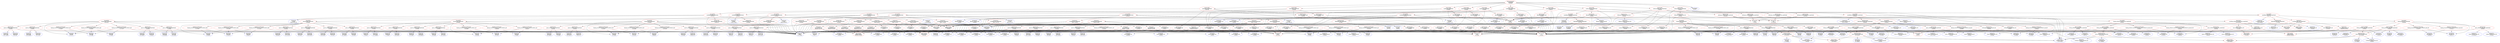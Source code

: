 digraph "combModel"{
"combModel" [ color=red, label="RooSimultaneous
combModel
0.000000"];
"model_bbH_combModel" [ color=red, label="RooProdPdf
model_bbH_combModel
0.000000"];
"modelBare_bbH_combModel" [ color=red, label="RooAddPdf
modelBare_bbH_combModel
0.000000"];
"bkgModel_bbH_combModel" [ color=red, label="RooKeysPdf
bkgModel_bbH_combModel
0.000000"];
"MRec" [ color=blue, label="RooRealVar
MRec
20.700000"];
"finalsig_bbH_combModel" [ color=red, label="RooAddPdf
finalsig_bbH_combModel
0.000000"];
"gauss_240GeV_bbH_combModel" [ color=red, label="RooGaussian
gauss_240GeV_bbH_combModel
0.000000"];
"mean_bbH" [ color=blue, label="RooRealVar
mean_bbH
82.346840"];
"sigma_bbH" [ color=blue, label="RooRealVar
sigma_bbH
1.287660"];
"gauss2_240GeV_bbH_combModel" [ color=red, label="RooGaussian
gauss2_240GeV_bbH_combModel
0.000000"];
"mean2_bbH" [ color=blue, label="RooRealVar
mean2_bbH
110.251026"];
"sigma2_bbH" [ color=blue, label="RooRealVar
sigma2_bbH
9.644435"];
"gauss3_240GeV_bbH_combModel" [ color=red, label="RooGaussian
gauss3_240GeV_bbH_combModel
0.000000"];
"mean3_bbH" [ color=blue, label="RooRealVar
mean3_bbH
130.876519"];
"sigma3_bbH" [ color=blue, label="RooRealVar
sigma3_bbH
6.813097"];
"gauss4_240GeV_bbH_combModel" [ color=red, label="RooGaussian
gauss4_240GeV_bbH_combModel
0.000000"];
"mean4_bbH" [ color=blue, label="RooRealVar
mean4_bbH
143.816367"];
"sigma4_bbH" [ color=blue, label="RooRealVar
sigma4_bbH
2.974233"];
"fsig_bbH" [ color=blue, label="RooRealVar
fsig_bbH
0.030892"];
"finalsig_recursive_fraction_gauss2_240GeV_bbH" [ color=red, label="RooRecursiveFraction
finalsig_recursive_fraction_gauss2_240GeV_bbH
0.179787"];
"fsig2_bbH" [ color=blue, label="RooRealVar
fsig2_bbH
0.185519"];
"finalsig_recursive_fraction_gauss3_240GeV_bbH" [ color=red, label="RooRecursiveFraction
finalsig_recursive_fraction_gauss3_240GeV_bbH
0.676189"];
"fsig3_bbH" [ color=blue, label="RooRealVar
fsig3_bbH
0.856672"];
"finalsig_recursive_fraction_gauss4_240GeV_bbH" [ color=red, label="RooRecursiveFraction
finalsig_recursive_fraction_gauss4_240GeV_bbH
0.113132"];
"1" [ color=red, label="RooConstVar
1
1.000000"];
"muZHsig_bbH_combModel" [ color=red, label="RooProduct
muZHsig_bbH_combModel
32927.212211"];
"varL_240GeV_bbH" [ color=red, label="RooProduct
varL_240GeV_bbH
5000000.000342"];
"Lmess_240GeV_bbH" [ color=blue, label="RooRealVar
Lmess_240GeV_bbH
1.000000"];
"Lideal_240GeV" [ color=red, label="RooConstVar
Lideal_240GeV
5000000.000000"];
"varE_240GeV_bbH" [ color=red, label="RooProduct
varE_240GeV_bbH
0.048268"];
"Emess_240GeV_bbH" [ color=blue, label="RooRealVar
Emess_240GeV_bbH
1.000000"];
"Eideal_240GeV" [ color=red, label="RooConstVar
Eideal_240GeV
0.048268"];
"CSTrue_240GeV" [ color=red, label="RooConstVar
CSTrue_240GeV
0.136350"];
"BRideal_240GeV" [ color=red, label="RooConstVar
BRideal_240GeV
1.000000"];
"muZH_240GeV" [ color=blue, label="RooRealVar
muZH_240GeV
1.000619"];
"N_bbH" [ color=blue, label="RooRealVar
N_bbH
71383.575940"];
"Lsmear_240GeV_bbH" [ color=red, label="RooGaussian
Lsmear_240GeV_bbH
1.000000"];
"0.001" [ color=red, label="RooConstVar
0.001
0.001000"];
"Esmear_240GeV_bbH" [ color=red, label="RooGaussian
Esmear_240GeV_bbH
1.000000"];
"0.01" [ color=red, label="RooConstVar
0.01
0.010000"];
"BRsmear_240GeV_bbH" [ color=red, label="RooGaussian
BRsmear_240GeV_bbH
1.000000"];
"BRmess_240GeV_bbH" [ color=blue, label="RooRealVar
BRmess_240GeV_bbH
1.000000"];
"0.002" [ color=red, label="RooConstVar
0.002
0.002000"];
"model_bcH_combModel" [ color=red, label="RooProdPdf
model_bcH_combModel
0.000000"];
"modelBare_bcH_combModel" [ color=red, label="RooAddPdf
modelBare_bcH_combModel
0.000000"];
"bkgModel_bcH_combModel" [ color=red, label="RooKeysPdf
bkgModel_bcH_combModel
0.000000"];
"finalsig_bcH_combModel" [ color=red, label="RooAddPdf
finalsig_bcH_combModel
0.000000"];
"gauss_240GeV_bcH_combModel" [ color=red, label="RooGaussian
gauss_240GeV_bcH_combModel
0.000000"];
"mean_bcH" [ color=blue, label="RooRealVar
mean_bcH
82.450633"];
"sigma_bcH" [ color=blue, label="RooRealVar
sigma_bcH
1.251808"];
"gauss2_240GeV_bcH_combModel" [ color=red, label="RooGaussian
gauss2_240GeV_bcH_combModel
0.000000"];
"mean2_bcH" [ color=blue, label="RooRealVar
mean2_bcH
102.930141"];
"sigma2_bcH" [ color=blue, label="RooRealVar
sigma2_bcH
8.053714"];
"gauss3_240GeV_bcH_combModel" [ color=red, label="RooGaussian
gauss3_240GeV_bcH_combModel
0.000000"];
"mean3_bcH" [ color=blue, label="RooRealVar
mean3_bcH
128.852707"];
"sigma3_bcH" [ color=blue, label="RooRealVar
sigma3_bcH
9.393696"];
"gauss4_240GeV_bcH_combModel" [ color=red, label="RooGaussian
gauss4_240GeV_bcH_combModel
0.000000"];
"mean4_bcH" [ color=blue, label="RooRealVar
mean4_bcH
145.653325"];
"sigma4_bcH" [ color=blue, label="RooRealVar
sigma4_bcH
2.224811"];
"fsig_bcH" [ color=blue, label="RooRealVar
fsig_bcH
0.079693"];
"finalsig_recursive_fraction_gauss2_240GeV_bcH" [ color=red, label="RooRecursiveFraction
finalsig_recursive_fraction_gauss2_240GeV_bcH
0.222637"];
"fsig2_bcH" [ color=blue, label="RooRealVar
fsig2_bcH
0.241916"];
"finalsig_recursive_fraction_gauss3_240GeV_bcH" [ color=red, label="RooRecursiveFraction
finalsig_recursive_fraction_gauss3_240GeV_bcH
0.619566"];
"fsig3_bcH" [ color=blue, label="RooRealVar
fsig3_bcH
0.888050"];
"finalsig_recursive_fraction_gauss4_240GeV_bcH" [ color=red, label="RooRecursiveFraction
finalsig_recursive_fraction_gauss4_240GeV_bcH
0.078104"];
"muZHsig_bcH_combModel" [ color=red, label="RooProduct
muZHsig_bcH_combModel
32927.214284"];
"varL_240GeV_bcH" [ color=red, label="RooProduct
varL_240GeV_bcH
5000000.003710"];
"Lmess_240GeV_bcH" [ color=blue, label="RooRealVar
Lmess_240GeV_bcH
1.000000"];
"varE_240GeV_bcH" [ color=red, label="RooProduct
varE_240GeV_bcH
0.048268"];
"Emess_240GeV_bcH" [ color=blue, label="RooRealVar
Emess_240GeV_bcH
1.000000"];
"N_bcH" [ color=blue, label="RooRealVar
N_bcH
212919.838501"];
"Lsmear_240GeV_bcH" [ color=red, label="RooGaussian
Lsmear_240GeV_bcH
1.000000"];
"Esmear_240GeV_bcH" [ color=red, label="RooGaussian
Esmear_240GeV_bcH
1.000000"];
"BRsmear_240GeV_bcH" [ color=red, label="RooGaussian
BRsmear_240GeV_bcH
1.000000"];
"BRmess_240GeV_bcH" [ color=blue, label="RooRealVar
BRmess_240GeV_bcH
1.000000"];
"model_bjH_combModel" [ color=red, label="RooProdPdf
model_bjH_combModel
0.000768"];
"modelBare_bjH_combModel" [ color=red, label="RooAddPdf
modelBare_bjH_combModel
0.000768"];
"bkgModel_bjH_combModel" [ color=red, label="RooKeysPdf
bkgModel_bjH_combModel
0.000729"];
"finalsig_bjH_combModel" [ color=red, label="RooAddPdf
finalsig_bjH_combModel
0.001240"];
"gauss_240GeV_bjH_combModel" [ color=red, label="RooGaussian
gauss_240GeV_bjH_combModel
0.180968"];
"mean_bjH" [ color=blue, label="RooRealVar
mean_bjH
39.190305"];
"sigma_bjH" [ color=blue, label="RooRealVar
sigma_bjH
10.000068"];
"gauss2_240GeV_bjH_combModel" [ color=red, label="RooGaussian
gauss2_240GeV_bjH_combModel
0.000000"];
"mean2_bjH" [ color=blue, label="RooRealVar
mean2_bjH
104.114026"];
"sigma2_bjH" [ color=blue, label="RooRealVar
sigma2_bjH
8.067807"];
"gauss3_240GeV_bjH_combModel" [ color=red, label="RooGaussian
gauss3_240GeV_bjH_combModel
0.000000"];
"mean3_bjH" [ color=blue, label="RooRealVar
mean3_bjH
129.026909"];
"sigma3_bjH" [ color=blue, label="RooRealVar
sigma3_bjH
6.217024"];
"gauss4_240GeV_bjH_combModel" [ color=red, label="RooGaussian
gauss4_240GeV_bjH_combModel
0.000000"];
"mean4_bjH" [ color=blue, label="RooRealVar
mean4_bjH
143.490597"];
"sigma4_bjH" [ color=blue, label="RooRealVar
sigma4_bjH
2.265619"];
"fsig_bjH" [ color=blue, label="RooRealVar
fsig_bjH
0.167074"];
"finalsig_recursive_fraction_gauss2_240GeV_bjH" [ color=red, label="RooRecursiveFraction
finalsig_recursive_fraction_gauss2_240GeV_bjH
0.156497"];
"fsig2_bjH" [ color=blue, label="RooRealVar
fsig2_bjH
0.187888"];
"finalsig_recursive_fraction_gauss3_240GeV_bjH" [ color=red, label="RooRecursiveFraction
finalsig_recursive_fraction_gauss3_240GeV_bjH
0.504954"];
"fsig3_bjH" [ color=blue, label="RooRealVar
fsig3_bjH
0.746500"];
"finalsig_recursive_fraction_gauss4_240GeV_bjH" [ color=red, label="RooRecursiveFraction
finalsig_recursive_fraction_gauss4_240GeV_bjH
0.171475"];
"muZHsig_bjH_combModel" [ color=red, label="RooProduct
muZHsig_bjH_combModel
32930.364674"];
"varL_240GeV_bjH" [ color=red, label="RooProduct
varL_240GeV_bjH
5000006.466778"];
"Lmess_240GeV_bjH" [ color=blue, label="RooRealVar
Lmess_240GeV_bjH
1.000001"];
"varE_240GeV_bjH" [ color=red, label="RooProduct
varE_240GeV_bjH
0.048273"];
"Emess_240GeV_bjH" [ color=blue, label="RooRealVar
Emess_240GeV_bjH
1.000094"];
"N_bjH" [ color=blue, label="RooRealVar
N_bjH
489166.381326"];
"Lsmear_240GeV_bjH" [ color=red, label="RooGaussian
Lsmear_240GeV_bjH
0.999999"];
"Esmear_240GeV_bjH" [ color=red, label="RooGaussian
Esmear_240GeV_bjH
0.999955"];
"BRsmear_240GeV_bjH" [ color=red, label="RooGaussian
BRsmear_240GeV_bjH
1.000000"];
"BRmess_240GeV_bjH" [ color=blue, label="RooRealVar
BRmess_240GeV_bjH
1.000000"];
"model_ccH_combModel" [ color=red, label="RooProdPdf
model_ccH_combModel
0.000000"];
"modelBare_ccH_combModel" [ color=red, label="RooAddPdf
modelBare_ccH_combModel
0.000000"];
"bkgModel_ccH_combModel" [ color=red, label="RooKeysPdf
bkgModel_ccH_combModel
0.000000"];
"finalsig_ccH_combModel" [ color=red, label="RooAddPdf
finalsig_ccH_combModel
0.000000"];
"gauss_240GeV_ccH_combModel" [ color=red, label="RooGaussian
gauss_240GeV_ccH_combModel
0.000000"];
"mean_ccH" [ color=blue, label="RooRealVar
mean_ccH
128.943512"];
"sigma_ccH" [ color=blue, label="RooRealVar
sigma_ccH
3.652614"];
"gauss2_240GeV_ccH_combModel" [ color=red, label="RooGaussian
gauss2_240GeV_ccH_combModel
0.000000"];
"mean2_ccH" [ color=blue, label="RooRealVar
mean2_ccH
134.152675"];
"sigma2_ccH" [ color=blue, label="RooRealVar
sigma2_ccH
6.238251"];
"fsig_ccH" [ color=blue, label="RooRealVar
fsig_ccH
0.760777"];
"finalsig_recursive_fraction_gauss2_240GeV_ccH" [ color=red, label="RooRecursiveFraction
finalsig_recursive_fraction_gauss2_240GeV_ccH
0.239223"];
"muZHsig_ccH_combModel" [ color=red, label="RooProduct
muZHsig_ccH_combModel
32927.421743"];
"varL_240GeV_ccH" [ color=red, label="RooProduct
varL_240GeV_ccH
5000009.859827"];
"Lmess_240GeV_ccH" [ color=blue, label="RooRealVar
Lmess_240GeV_ccH
1.000002"];
"varE_240GeV_ccH" [ color=red, label="RooProduct
varE_240GeV_ccH
0.048268"];
"Emess_240GeV_ccH" [ color=blue, label="RooRealVar
Emess_240GeV_ccH
1.000004"];
"N_ccH" [ color=blue, label="RooRealVar
N_ccH
9607.411745"];
"Lsmear_240GeV_ccH" [ color=red, label="RooGaussian
Lsmear_240GeV_ccH
0.999998"];
"Esmear_240GeV_ccH" [ color=red, label="RooGaussian
Esmear_240GeV_ccH
1.000000"];
"BRsmear_240GeV_ccH" [ color=red, label="RooGaussian
BRsmear_240GeV_ccH
1.000000"];
"BRmess_240GeV_ccH" [ color=blue, label="RooRealVar
BRmess_240GeV_ccH
1.000000"];
"model_cjH_combModel" [ color=red, label="RooProdPdf
model_cjH_combModel
0.000000"];
"modelBare_cjH_combModel" [ color=red, label="RooAddPdf
modelBare_cjH_combModel
0.000000"];
"bkgModel_cjH_combModel" [ color=red, label="RooKeysPdf
bkgModel_cjH_combModel
0.000000"];
"finalsig_cjH_combModel" [ color=red, label="RooAddPdf
finalsig_cjH_combModel
0.000000"];
"gauss_240GeV_cjH_combModel" [ color=red, label="RooGaussian
gauss_240GeV_cjH_combModel
0.000000"];
"mean_cjH" [ color=blue, label="RooRealVar
mean_cjH
126.163391"];
"sigma_cjH" [ color=blue, label="RooRealVar
sigma_cjH
4.334438"];
"gauss2_240GeV_cjH_combModel" [ color=red, label="RooGaussian
gauss2_240GeV_cjH_combModel
0.000000"];
"mean2_cjH" [ color=blue, label="RooRealVar
mean2_cjH
113.349808"];
"sigma2_cjH" [ color=blue, label="RooRealVar
sigma2_cjH
2.340611"];
"gauss3_240GeV_cjH_combModel" [ color=red, label="RooGaussian
gauss3_240GeV_cjH_combModel
0.000000"];
"mean3_cjH" [ color=blue, label="RooRealVar
mean3_cjH
146.565567"];
"sigma3_cjH" [ color=blue, label="RooRealVar
sigma3_cjH
1.728953"];
"gauss4_240GeV_cjH_combModel" [ color=red, label="RooGaussian
gauss4_240GeV_cjH_combModel
0.000000"];
"mean4_cjH" [ color=blue, label="RooRealVar
mean4_cjH
135.098218"];
"sigma4_cjH" [ color=blue, label="RooRealVar
sigma4_cjH
6.122560"];
"fsig_cjH" [ color=blue, label="RooRealVar
fsig_cjH
0.421849"];
"finalsig_recursive_fraction_gauss2_240GeV_cjH" [ color=red, label="RooRecursiveFraction
finalsig_recursive_fraction_gauss2_240GeV_cjH
0.042899"];
"fsig2_cjH" [ color=blue, label="RooRealVar
fsig2_cjH
0.074201"];
"finalsig_recursive_fraction_gauss3_240GeV_cjH" [ color=red, label="RooRecursiveFraction
finalsig_recursive_fraction_gauss3_240GeV_cjH
0.069934"];
"fsig3_cjH" [ color=blue, label="RooRealVar
fsig3_cjH
0.130657"];
"finalsig_recursive_fraction_gauss4_240GeV_cjH" [ color=red, label="RooRecursiveFraction
finalsig_recursive_fraction_gauss4_240GeV_cjH
0.465317"];
"muZHsig_cjH_combModel" [ color=red, label="RooProduct
muZHsig_cjH_combModel
32928.189330"];
"varL_240GeV_cjH" [ color=red, label="RooProduct
varL_240GeV_cjH
5000001.046627"];
"Lmess_240GeV_cjH" [ color=blue, label="RooRealVar
Lmess_240GeV_cjH
1.000000"];
"varE_240GeV_cjH" [ color=red, label="RooProduct
varE_240GeV_cjH
0.048270"];
"Emess_240GeV_cjH" [ color=blue, label="RooRealVar
Emess_240GeV_cjH
1.000029"];
"N_cjH" [ color=blue, label="RooRealVar
N_cjH
484610.059257"];
"Lsmear_240GeV_cjH" [ color=red, label="RooGaussian
Lsmear_240GeV_cjH
1.000000"];
"Esmear_240GeV_cjH" [ color=red, label="RooGaussian
Esmear_240GeV_cjH
0.999996"];
"BRsmear_240GeV_cjH" [ color=red, label="RooGaussian
BRsmear_240GeV_cjH
1.000000"];
"BRmess_240GeV_cjH" [ color=blue, label="RooRealVar
BRmess_240GeV_cjH
1.000000"];
"model_eeH_combModel" [ color=red, label="RooProdPdf
model_eeH_combModel
0.000014"];
"modelBare_eeH_combModel" [ color=red, label="RooAddPdf
modelBare_eeH_combModel
0.002537"];
"bkgModel_eeH_combModel" [ color=red, label="RooPolynomial
bkgModel_eeH_combModel
2.315802"];
"a0_eeH" [ color=blue, label="RooRealVar
a0_eeH
0.072724"];
"a1_eeH" [ color=blue, label="RooRealVar
a1_eeH
-0.000442"];
"finalsig_eeH_combModel" [ color=red, label="RooAddPdf
finalsig_eeH_combModel
0.000000"];
"CB1sig_240GeV_eeH_combModel" [ color=red, label="RooCrystalBall
CB1sig_240GeV_eeH_combModel
0.000000"];
"mean_eeH_combModel" [ color=red, label="RooFormulaVar
mean_eeH_combModel
125.452013"];
"COMmess_240GeV_eeH" [ color=blue, label="RooRealVar
COMmess_240GeV_eeH
1.000000"];
"mZ_eeH" [ color=blue, label="RooRealVar
mZ_eeH
91.188000"];
"COMideal_240GeV" [ color=red, label="RooConstVar
COMideal_240GeV
240.000000"];
"mHmess_240GeV" [ color=blue, label="RooRealVar
mHmess_240GeV
125.451938"];
"sigma_eeH" [ color=blue, label="RooRealVar
sigma_eeH
1.997494"];
"alphaL_eeH" [ color=blue, label="RooRealVar
alphaL_eeH
6.247268"];
"NL_eeH" [ color=blue, label="RooRealVar
NL_eeH
9.975766"];
"CB2sig_240GeV_eeH_combModel" [ color=red, label="RooCrystalBall
CB2sig_240GeV_eeH_combModel
0.000000"];
"alphaR_eeH" [ color=blue, label="RooRealVar
alphaR_eeH
6.298333"];
"NR_eeH" [ color=blue, label="RooRealVar
NR_eeH
9.964398"];
"gauss_240GeV_eeH_combModel" [ color=red, label="RooGaussian
gauss_240GeV_eeH_combModel
0.000000"];
"mean2_240GeV_eeH" [ color=blue, label="RooRealVar
mean2_240GeV_eeH
134.547790"];
"sigma2_240GeV_eeH" [ color=blue, label="RooRealVar
sigma2_240GeV_eeH
1.983555"];
"fsig_eeH" [ color=blue, label="RooRealVar
fsig_eeH
0.510457"];
"finalsig_recursive_fraction_CB2sig_240GeV_eeH" [ color=red, label="RooRecursiveFraction
finalsig_recursive_fraction_CB2sig_240GeV_eeH
0.177283"];
"fsig2_eeH" [ color=blue, label="RooRealVar
fsig2_eeH
0.362140"];
"finalsig_recursive_fraction_gauss_240GeV_eeH" [ color=red, label="RooRecursiveFraction
finalsig_recursive_fraction_gauss_240GeV_eeH
0.312260"];
"muZHsig_eeH_combModel" [ color=red, label="RooProduct
muZHsig_eeH_combModel
32926.674835"];
"varL_240GeV_eeH" [ color=red, label="RooProduct
varL_240GeV_eeH
5000008.359764"];
"Lmess_240GeV_eeH" [ color=blue, label="RooRealVar
Lmess_240GeV_eeH
1.000002"];
"varE_240GeV_eeH" [ color=red, label="RooProduct
varE_240GeV_eeH
0.048267"];
"Emess_240GeV_eeH" [ color=blue, label="RooRealVar
Emess_240GeV_eeH
0.999982"];
"N_eeH" [ color=blue, label="RooRealVar
N_eeH
32498.927709"];
"mHsmear_240GeV_eeH_combModel" [ color=red, label="RooGaussian
mHsmear_240GeV_eeH_combModel
0.005459"];
"125" [ color=red, label="RooConstVar
125
125.000000"];
"0.14" [ color=red, label="RooConstVar
0.14
0.140000"];
"Lsmear_240GeV_eeH" [ color=red, label="RooGaussian
Lsmear_240GeV_eeH
0.999999"];
"Esmear_240GeV_eeH" [ color=red, label="RooGaussian
Esmear_240GeV_eeH
0.999998"];
"COMsmear_240GeV_eeH" [ color=red, label="RooGaussian
COMsmear_240GeV_eeH
0.999707"];
"1.2e-05" [ color=red, label="RooConstVar
1.2e-05
0.000012"];
"BRsmear_240GeV_eeH" [ color=red, label="RooGaussian
BRsmear_240GeV_eeH
1.000000"];
"BRmess_240GeV_eeH" [ color=blue, label="RooRealVar
BRmess_240GeV_eeH
1.000000"];
"model_eeH_365_combModel" [ color=red, label="RooProdPdf
model_eeH_365_combModel
0.000015"];
"modelBare_eeH_365_combModel" [ color=red, label="RooAddPdf
modelBare_eeH_365_combModel
0.002739"];
"bkgModel_eeH_365_combModel" [ color=red, label="RooPolynomial
bkgModel_eeH_365_combModel
1.727439"];
"a0_365GeV_eeH_365" [ color=blue, label="RooRealVar
a0_365GeV_eeH_365
0.041172"];
"a1_365GeV_eeH_365" [ color=blue, label="RooRealVar
a1_365GeV_eeH_365
-0.000291"];
"finalsig_eeH_365_combModel" [ color=red, label="RooAddPdf
finalsig_eeH_365_combModel
0.000000"];
"CB1sig_365GeV_eeH_365_combModel" [ color=red, label="RooCrystalBall
CB1sig_365GeV_eeH_365_combModel
0.000000"];
"mean_eeH_365_combModel" [ color=red, label="RooFormulaVar
mean_eeH_365_combModel
125.451984"];
"COMmess_365GeV_eeH_365" [ color=blue, label="RooRealVar
COMmess_365GeV_eeH_365
1.000000"];
"mZ_eeH_365" [ color=blue, label="RooRealVar
mZ_eeH_365
91.188000"];
"COMideal_365GeV" [ color=red, label="RooConstVar
COMideal_365GeV
365.000000"];
"sigma_eeH_365" [ color=blue, label="RooRealVar
sigma_eeH_365
1.192193"];
"alphaL_eeH_365" [ color=blue, label="RooRealVar
alphaL_eeH_365
-0.296046"];
"NL_eeH_365" [ color=blue, label="RooRealVar
NL_eeH_365
8.999807"];
"CB2sig_365GeV_eeH_365_combModel" [ color=red, label="RooCrystalBall
CB2sig_365GeV_eeH_365_combModel
0.000000"];
"alphaR_eeH_365" [ color=blue, label="RooRealVar
alphaR_eeH_365
-0.264252"];
"NR_eeH_365" [ color=blue, label="RooRealVar
NR_eeH_365
8.976678"];
"gauss_365GeV_eeH_365_combModel" [ color=red, label="RooGaussian
gauss_365GeV_eeH_365_combModel
0.000000"];
"mean2_365GeV_eeH_365" [ color=blue, label="RooRealVar
mean2_365GeV_eeH_365
123.004019"];
"sigma2_365GeV_eeH_365" [ color=blue, label="RooRealVar
sigma2_365GeV_eeH_365
1.591826"];
"fsig_eeH_365" [ color=blue, label="RooRealVar
fsig_eeH_365
0.463113"];
"finalsig_recursive_fraction_CB2sig_365GeV_eeH_365" [ color=red, label="RooRecursiveFraction
finalsig_recursive_fraction_CB2sig_365GeV_eeH_365
0.375314"];
"fsig2_eeH_365" [ color=blue, label="RooRealVar
fsig2_eeH_365
0.699056"];
"finalsig_recursive_fraction_gauss_365GeV_eeH_365" [ color=red, label="RooRecursiveFraction
finalsig_recursive_fraction_gauss_365GeV_eeH_365
0.161573"];
"muZHsig_eeH_365_combModel" [ color=red, label="RooProduct
muZHsig_eeH_365_combModel
2578.222874"];
"varL_365GeV_eeH_365" [ color=red, label="RooProduct
varL_365GeV_eeH_365
1499999.962786"];
"Lmess_365GeV_eeH_365" [ color=blue, label="RooRealVar
Lmess_365GeV_eeH_365
1.000000"];
"Lideal_365GeV" [ color=red, label="RooConstVar
Lideal_365GeV
1500000.000000"];
"varE_365GeV_eeH_365" [ color=red, label="RooProduct
varE_365GeV_eeH_365
0.410454"];
"Emess_365GeV_eeH_365" [ color=blue, label="RooRealVar
Emess_365GeV_eeH_365
0.999998"];
"Eideal_365GeV" [ color=red, label="RooConstVar
Eideal_365GeV
0.410455"];
"CSTrue_365GeV" [ color=red, label="RooConstVar
CSTrue_365GeV
0.004185"];
"BRideal_365GeV" [ color=red, label="RooConstVar
BRideal_365GeV
1.000000"];
"N_365GeV_eeH_365" [ color=blue, label="RooRealVar
N_365GeV_eeH_365
1829.905962"];
"mHsmear_365GeV_eeH_365_combModel" [ color=red, label="RooGaussian
mHsmear_365GeV_eeH_365_combModel
0.005459"];
"Lsmear_365GeV_eeH_365" [ color=red, label="RooGaussian
Lsmear_365GeV_eeH_365
1.000000"];
"Esmear_365GeV_eeH_365" [ color=red, label="RooGaussian
Esmear_365GeV_eeH_365
1.000000"];
"COMsmear_365GeV_eeH_365" [ color=red, label="RooGaussian
COMsmear_365GeV_eeH_365
0.999977"];
"BRsmear_365GeV_eeH_365" [ color=red, label="RooGaussian
BRsmear_365GeV_eeH_365
1.000000"];
"BRmess_365GeV_eeH_365" [ color=blue, label="RooRealVar
BRmess_365GeV_eeH_365
1.000000"];
"model_ijH_combModel" [ color=red, label="RooProdPdf
model_ijH_combModel
0.000000"];
"modelBare_ijH_combModel" [ color=red, label="RooAddPdf
modelBare_ijH_combModel
0.000000"];
"bkgModel_ijH_combModel" [ color=red, label="RooKeysPdf
bkgModel_ijH_combModel
0.000000"];
"finalsig_ijH_combModel" [ color=red, label="RooAddPdf
finalsig_ijH_combModel
0.000000"];
"gauss_240GeV_ijH_combModel" [ color=red, label="RooGaussian
gauss_240GeV_ijH_combModel
0.000000"];
"mean_ijH" [ color=blue, label="RooRealVar
mean_ijH
130.531833"];
"sigma_ijH" [ color=blue, label="RooRealVar
sigma_ijH
4.810382"];
"gauss2_240GeV_ijH_combModel" [ color=red, label="RooGaussian
gauss2_240GeV_ijH_combModel
0.000000"];
"mean2_ijH" [ color=blue, label="RooRealVar
mean2_ijH
128.478725"];
"sigma2_ijH" [ color=blue, label="RooRealVar
sigma2_ijH
2.306163"];
"gauss3_240GeV_ijH_combModel" [ color=red, label="RooGaussian
gauss3_240GeV_ijH_combModel
0.000000"];
"mean3_ijH" [ color=blue, label="RooRealVar
mean3_ijH
124.292440"];
"sigma3_ijH" [ color=blue, label="RooRealVar
sigma3_ijH
1.000050"];
"gauss4_240GeV_ijH_combModel" [ color=red, label="RooGaussian
gauss4_240GeV_ijH_combModel
0.000000"];
"mean4_ijH" [ color=blue, label="RooRealVar
mean4_ijH
144.115032"];
"sigma4_ijH" [ color=blue, label="RooRealVar
sigma4_ijH
2.929636"];
"fsig_ijH" [ color=blue, label="RooRealVar
fsig_ijH
0.533662"];
"finalsig_recursive_fraction_gauss2_240GeV_ijH" [ color=red, label="RooRecursiveFraction
finalsig_recursive_fraction_gauss2_240GeV_ijH
0.346237"];
"fsig2_ijH" [ color=blue, label="RooRealVar
fsig2_ijH
0.742459"];
"finalsig_recursive_fraction_gauss3_240GeV_ijH" [ color=red, label="RooRecursiveFraction
finalsig_recursive_fraction_gauss3_240GeV_ijH
0.066649"];
"fsig3_ijH" [ color=blue, label="RooRealVar
fsig3_ijH
0.554937"];
"finalsig_recursive_fraction_gauss4_240GeV_ijH" [ color=red, label="RooRecursiveFraction
finalsig_recursive_fraction_gauss4_240GeV_ijH
0.053453"];
"muZHsig_ijH_combModel" [ color=red, label="RooProduct
muZHsig_ijH_combModel
32927.232028"];
"varL_240GeV_ijH" [ color=red, label="RooProduct
varL_240GeV_ijH
4999997.285665"];
"Lmess_240GeV_ijH" [ color=blue, label="RooRealVar
Lmess_240GeV_ijH
0.999999"];
"varE_240GeV_ijH" [ color=red, label="RooProduct
varE_240GeV_ijH
0.048268"];
"Emess_240GeV_ijH" [ color=blue, label="RooRealVar
Emess_240GeV_ijH
1.000001"];
"N_ijH" [ color=blue, label="RooRealVar
N_ijH
102941.694159"];
"Lsmear_240GeV_ijH" [ color=red, label="RooGaussian
Lsmear_240GeV_ijH
1.000000"];
"Esmear_240GeV_ijH" [ color=red, label="RooGaussian
Esmear_240GeV_ijH
1.000000"];
"BRsmear_240GeV_ijH" [ color=red, label="RooGaussian
BRsmear_240GeV_ijH
1.000000"];
"BRmess_240GeV_ijH" [ color=blue, label="RooRealVar
BRmess_240GeV_ijH
1.000000"];
"model_mumuH_combModel" [ color=red, label="RooProdPdf
model_mumuH_combModel
0.000025"];
"modelBare_mumuH_combModel" [ color=red, label="RooAddPdf
modelBare_mumuH_combModel
0.004534"];
"bkgModel_mumuH_combModel" [ color=red, label="RooPolynomial
bkgModel_mumuH_combModel
1.072740"];
"a0_mumuH" [ color=blue, label="RooRealVar
a0_mumuH
0.004612"];
"a1_mumuH" [ color=blue, label="RooRealVar
a1_mumuH
-0.000053"];
"finalsig_mumuH_combModel" [ color=red, label="RooAddPdf
finalsig_mumuH_combModel
0.000552"];
"CB1sig_240GeV_mumuH_combModel" [ color=red, label="RooCrystalBall
CB1sig_240GeV_mumuH_combModel
0.004897"];
"mean_mumuH_combModel" [ color=red, label="RooFormulaVar
mean_mumuH_combModel
125.451997"];
"COMmess_240GeV_mumuH" [ color=blue, label="RooRealVar
COMmess_240GeV_mumuH
1.000000"];
"mZ_mumuH" [ color=blue, label="RooRealVar
mZ_mumuH
91.188000"];
"sigma_mumuH" [ color=blue, label="RooRealVar
sigma_mumuH
0.447304"];
"alphaL_mumuH" [ color=blue, label="RooRealVar
alphaL_mumuH
2.978362"];
"NL_mumuH" [ color=blue, label="RooRealVar
NL_mumuH
0.100004"];
"CB2sig_240GeV_mumuH_combModel" [ color=red, label="RooCrystalBall
CB2sig_240GeV_mumuH_combModel
0.004903"];
"alphaR_mumuH" [ color=blue, label="RooRealVar
alphaR_mumuH
2.977879"];
"NR_mumuH" [ color=blue, label="RooRealVar
NR_mumuH
0.100044"];
"gauss_240GeV_mumuH_combModel" [ color=red, label="RooGaussian
gauss_240GeV_mumuH_combModel
0.000000"];
"mean2_240GeV_mumuH" [ color=blue, label="RooRealVar
mean2_240GeV_mumuH
126.116789"];
"sigma2_240GeV_mumuH" [ color=blue, label="RooRealVar
sigma2_240GeV_mumuH
1.980099"];
"fsig_mumuH" [ color=blue, label="RooRealVar
fsig_mumuH
0.100000"];
"finalsig_recursive_fraction_CB2sig_240GeV_mumuH" [ color=red, label="RooRecursiveFraction
finalsig_recursive_fraction_CB2sig_240GeV_mumuH
0.090000"];
"fsig2_mumuH" [ color=blue, label="RooRealVar
fsig2_mumuH
0.100000"];
"finalsig_recursive_fraction_gauss_240GeV_mumuH" [ color=red, label="RooRecursiveFraction
finalsig_recursive_fraction_gauss_240GeV_mumuH
0.809999"];
"muZHsig_mumuH_combModel" [ color=red, label="RooProduct
muZHsig_mumuH_combModel
32927.227822"];
"varL_240GeV_mumuH" [ color=red, label="RooProduct
varL_240GeV_mumuH
5000000.095143"];
"Lmess_240GeV_mumuH" [ color=blue, label="RooRealVar
Lmess_240GeV_mumuH
1.000000"];
"varE_240GeV_mumuH" [ color=red, label="RooProduct
varE_240GeV_mumuH
0.048268"];
"Emess_240GeV_mumuH" [ color=blue, label="RooRealVar
Emess_240GeV_mumuH
1.000000"];
"N_mumuH" [ color=blue, label="RooRealVar
N_mumuH
32870.972897"];
"mHsmear_240GeV_mumuH_combModel" [ color=red, label="RooGaussian
mHsmear_240GeV_mumuH_combModel
0.005459"];
"Lsmear_240GeV_mumuH" [ color=red, label="RooGaussian
Lsmear_240GeV_mumuH
1.000000"];
"Esmear_240GeV_mumuH" [ color=red, label="RooGaussian
Esmear_240GeV_mumuH
1.000000"];
"COMsmear_240GeV_mumuH" [ color=red, label="RooGaussian
COMsmear_240GeV_mumuH
0.999817"];
"BRsmear_240GeV_mumuH" [ color=red, label="RooGaussian
BRsmear_240GeV_mumuH
1.000000"];
"BRmess_240GeV_mumuH" [ color=blue, label="RooRealVar
BRmess_240GeV_mumuH
1.000000"];
"model_mumuH_365_combModel" [ color=red, label="RooProdPdf
model_mumuH_365_combModel
0.000049"];
"modelBare_mumuH_365_combModel" [ color=red, label="RooAddPdf
modelBare_mumuH_365_combModel
0.009063"];
"bkgModel_mumuH_365_combModel" [ color=red, label="RooPolynomial
bkgModel_mumuH_365_combModel
0.800650"];
"a0_365GeV_mumuH_365" [ color=blue, label="RooRealVar
a0_365GeV_mumuH_365
-0.010239"];
"a1_365GeV_mumuH_365" [ color=blue, label="RooRealVar
a1_365GeV_mumuH_365
0.000029"];
"finalsig_365GeV_mumuH_365_combModel" [ color=red, label="RooAddPdf
finalsig_365GeV_mumuH_365_combModel
0.000012"];
"CB1sig_365GeV_mumuH_365_combModel" [ color=red, label="RooCrystalBall
CB1sig_365GeV_mumuH_365_combModel
0.000000"];
"mean_mumuH_365_combModel" [ color=red, label="RooFormulaVar
mean_mumuH_365_combModel
125.451924"];
"COMmess_365GeV_mumuH_365" [ color=blue, label="RooRealVar
COMmess_365GeV_mumuH_365
1.000000"];
"mZ_mumuH_365" [ color=blue, label="RooRealVar
mZ_mumuH_365
91.188000"];
"sigma_mumuH_365" [ color=blue, label="RooRealVar
sigma_mumuH_365
1.944110"];
"alphaL_mumuH_365" [ color=blue, label="RooRealVar
alphaL_mumuH_365
-0.499816"];
"NL_mumuH_365" [ color=blue, label="RooRealVar
NL_mumuH_365
1.399170"];
"CB2sig_365GeV_mumuH_365_combModel" [ color=red, label="RooCrystalBall
CB2sig_365GeV_mumuH_365_combModel
0.060292"];
"alphaR_mumuH_365" [ color=blue, label="RooRealVar
alphaR_mumuH_365
0.966052"];
"NR_mumuH_365" [ color=blue, label="RooRealVar
NR_mumuH_365
0.506432"];
"gauss_365GeV_mumuH_365_combModel" [ color=red, label="RooGaussian
gauss_365GeV_mumuH_365_combModel
0.000000"];
"mean2_365GeV_mumuH_365" [ color=blue, label="RooRealVar
mean2_365GeV_mumuH_365
125.043083"];
"sigma2_365GeV_mumuH_365" [ color=blue, label="RooRealVar
sigma2_365GeV_mumuH_365
1.499426"];
"fsig_mumuH_365" [ color=blue, label="RooRealVar
fsig_mumuH_365
0.698429"];
"finalsig_365GeV_recursive_fraction_CB2sig_365GeV_mumuH_365" [ color=red, label="RooRecursiveFraction
finalsig_365GeV_recursive_fraction_CB2sig_365GeV_mumuH_365
0.003020"];
"fsig2_mumuH_365" [ color=blue, label="RooRealVar
fsig2_mumuH_365
0.010015"];
"finalsig_365GeV_recursive_fraction_gauss_365GeV_mumuH_365" [ color=red, label="RooRecursiveFraction
finalsig_365GeV_recursive_fraction_gauss_365GeV_mumuH_365
0.298551"];
"muZHsig_365GeV_mumuH_365_combModel" [ color=red, label="RooProduct
muZHsig_365GeV_mumuH_365_combModel
2578.226701"];
"varL_365GeV_mumuH_365" [ color=red, label="RooProduct
varL_365GeV_mumuH_365
1499999.997501"];
"Lmess_365GeV_mumuH_365" [ color=blue, label="RooRealVar
Lmess_365GeV_mumuH_365
1.000000"];
"varE_365GeV_mumuH_365" [ color=red, label="RooProduct
varE_365GeV_mumuH_365
0.410455"];
"Emess_365GeV_mumuH_365" [ color=blue, label="RooRealVar
Emess_365GeV_mumuH_365
1.000000"];
"N_365GeV_mumuH_365" [ color=blue, label="RooRealVar
N_365GeV_mumuH_365
3522.523283"];
"mHsmear_365GeV_mumuH_365_combModel" [ color=red, label="RooGaussian
mHsmear_365GeV_mumuH_365_combModel
0.005459"];
"Lsmear_365GeV_mumuH_365" [ color=red, label="RooGaussian
Lsmear_365GeV_mumuH_365
1.000000"];
"Esmear_365GeV_mumuH_365" [ color=red, label="RooGaussian
Esmear_365GeV_mumuH_365
1.000000"];
"COMsmear_365GeV_mumuH_365" [ color=red, label="RooGaussian
COMsmear_365GeV_mumuH_365
0.999998"];
"BRsmear_365GeV_mumuH_365" [ color=red, label="RooGaussian
BRsmear_365GeV_mumuH_365
1.000000"];
"BRmess_365GeV_mumuH_365" [ color=blue, label="RooRealVar
BRmess_365GeV_mumuH_365
1.000000"];
"channel" [ color=blue, label="RooCategory
channel"];
"mean_mumuH_365_combModel" -> "mHmess_240GeV";
"mean_mumuH_365_combModel" -> "COMideal_365GeV";
"mean_mumuH_365_combModel" -> "COMmess_365GeV_mumuH_365";
"mean_mumuH_365_combModel" -> "mZ_mumuH_365";
"gauss_240GeV_bbH_combModel" -> "mean_bbH";
"gauss_240GeV_bbH_combModel" -> "sigma_bbH";
"gauss_240GeV_bbH_combModel" -> "MRec";
"modelBare_bbH_combModel" -> "MRec";
"modelBare_bbH_combModel" -> "bkgModel_bbH_combModel";
"modelBare_bbH_combModel" -> "finalsig_bbH_combModel";
"modelBare_bbH_combModel" -> "muZHsig_bbH_combModel";
"modelBare_bbH_combModel" -> "N_bbH";
"bkgModel_bbH_combModel" -> "MRec";
"finalsig_bbH_combModel" -> "gauss_240GeV_bbH_combModel";
"finalsig_bbH_combModel" -> "MRec";
"finalsig_bbH_combModel" -> "gauss2_240GeV_bbH_combModel";
"finalsig_bbH_combModel" -> "gauss3_240GeV_bbH_combModel";
"finalsig_bbH_combModel" -> "gauss4_240GeV_bbH_combModel";
"finalsig_bbH_combModel" -> "fsig_bbH";
"finalsig_bbH_combModel" -> "finalsig_recursive_fraction_gauss2_240GeV_bbH";
"finalsig_bbH_combModel" -> "finalsig_recursive_fraction_gauss3_240GeV_bbH";
"finalsig_bbH_combModel" -> "finalsig_recursive_fraction_gauss4_240GeV_bbH";
"gauss2_240GeV_bbH_combModel" -> "MRec";
"gauss2_240GeV_bbH_combModel" -> "mean2_bbH";
"gauss2_240GeV_bbH_combModel" -> "sigma2_bbH";
"gauss3_240GeV_bbH_combModel" -> "MRec";
"gauss3_240GeV_bbH_combModel" -> "mean3_bbH";
"gauss3_240GeV_bbH_combModel" -> "sigma3_bbH";
"gauss4_240GeV_bbH_combModel" -> "MRec";
"gauss4_240GeV_bbH_combModel" -> "mean4_bbH";
"gauss4_240GeV_bbH_combModel" -> "sigma4_bbH";
"finalsig_recursive_fraction_gauss2_240GeV_bbH" -> "fsig_bbH";
"finalsig_recursive_fraction_gauss2_240GeV_bbH" -> "fsig2_bbH";
"finalsig_recursive_fraction_gauss3_240GeV_bbH" -> "fsig_bbH";
"finalsig_recursive_fraction_gauss3_240GeV_bbH" -> "fsig2_bbH";
"finalsig_recursive_fraction_gauss3_240GeV_bbH" -> "fsig3_bbH";
"finalsig_recursive_fraction_gauss4_240GeV_bbH" -> "fsig_bbH";
"finalsig_recursive_fraction_gauss4_240GeV_bbH" -> "fsig2_bbH";
"finalsig_recursive_fraction_gauss4_240GeV_bbH" -> "fsig3_bbH";
"finalsig_recursive_fraction_gauss4_240GeV_bbH" -> "1";
"Lsmear_240GeV_bbH" -> "1";
"Lsmear_240GeV_bbH" -> "Lmess_240GeV_bbH";
"Lsmear_240GeV_bbH" -> "0.001";
"varL_240GeV_bbH" -> "Lmess_240GeV_bbH";
"varL_240GeV_bbH" -> "Lideal_240GeV";
"varL_240GeV_bcH" -> "Lideal_240GeV";
"varL_240GeV_bcH" -> "Lmess_240GeV_bcH";
"Lsmear_240GeV_bcH" -> "1";
"Lsmear_240GeV_bcH" -> "Lmess_240GeV_bcH";
"Lsmear_240GeV_bcH" -> "0.001";
"Lsmear_240GeV_bjH" -> "1";
"Lsmear_240GeV_bjH" -> "0.001";
"Lsmear_240GeV_bjH" -> "Lmess_240GeV_bjH";
"varL_240GeV_bjH" -> "Lideal_240GeV";
"varL_240GeV_bjH" -> "Lmess_240GeV_bjH";
"varE_240GeV_bjH" -> "Emess_240GeV_bjH";
"varE_240GeV_bjH" -> "Eideal_240GeV";
"Esmear_240GeV_bjH" -> "1";
"Esmear_240GeV_bjH" -> "Emess_240GeV_bjH";
"Esmear_240GeV_bjH" -> "0.01";
"Esmear_240GeV_bbH" -> "1";
"Esmear_240GeV_bbH" -> "0.01";
"Esmear_240GeV_bbH" -> "Emess_240GeV_bbH";
"varE_240GeV_bbH" -> "Emess_240GeV_bbH";
"varE_240GeV_bbH" -> "Eideal_240GeV";
"varE_240GeV_bcH" -> "Eideal_240GeV";
"varE_240GeV_bcH" -> "Emess_240GeV_bcH";
"Esmear_240GeV_bcH" -> "1";
"Esmear_240GeV_bcH" -> "0.01";
"Esmear_240GeV_bcH" -> "Emess_240GeV_bcH";
"gauss_240GeV_bcH_combModel" -> "MRec";
"gauss_240GeV_bcH_combModel" -> "mean_bcH";
"gauss_240GeV_bcH_combModel" -> "sigma_bcH";
"finalsig_bcH_combModel" -> "MRec";
"finalsig_bcH_combModel" -> "gauss_240GeV_bcH_combModel";
"finalsig_bcH_combModel" -> "gauss2_240GeV_bcH_combModel";
"finalsig_bcH_combModel" -> "gauss3_240GeV_bcH_combModel";
"finalsig_bcH_combModel" -> "gauss4_240GeV_bcH_combModel";
"finalsig_bcH_combModel" -> "fsig_bcH";
"finalsig_bcH_combModel" -> "finalsig_recursive_fraction_gauss2_240GeV_bcH";
"finalsig_bcH_combModel" -> "finalsig_recursive_fraction_gauss3_240GeV_bcH";
"finalsig_bcH_combModel" -> "finalsig_recursive_fraction_gauss4_240GeV_bcH";
"gauss2_240GeV_bcH_combModel" -> "MRec";
"gauss2_240GeV_bcH_combModel" -> "mean2_bcH";
"gauss2_240GeV_bcH_combModel" -> "sigma2_bcH";
"gauss3_240GeV_bcH_combModel" -> "MRec";
"gauss3_240GeV_bcH_combModel" -> "mean3_bcH";
"gauss3_240GeV_bcH_combModel" -> "sigma3_bcH";
"gauss4_240GeV_bcH_combModel" -> "MRec";
"gauss4_240GeV_bcH_combModel" -> "mean4_bcH";
"gauss4_240GeV_bcH_combModel" -> "sigma4_bcH";
"finalsig_recursive_fraction_gauss2_240GeV_bcH" -> "fsig_bcH";
"finalsig_recursive_fraction_gauss2_240GeV_bcH" -> "fsig2_bcH";
"finalsig_recursive_fraction_gauss3_240GeV_bcH" -> "fsig_bcH";
"finalsig_recursive_fraction_gauss3_240GeV_bcH" -> "fsig2_bcH";
"finalsig_recursive_fraction_gauss3_240GeV_bcH" -> "fsig3_bcH";
"finalsig_recursive_fraction_gauss4_240GeV_bcH" -> "1";
"finalsig_recursive_fraction_gauss4_240GeV_bcH" -> "fsig_bcH";
"finalsig_recursive_fraction_gauss4_240GeV_bcH" -> "fsig2_bcH";
"finalsig_recursive_fraction_gauss4_240GeV_bcH" -> "fsig3_bcH";
"modelBare_bcH_combModel" -> "MRec";
"modelBare_bcH_combModel" -> "finalsig_bcH_combModel";
"modelBare_bcH_combModel" -> "bkgModel_bcH_combModel";
"modelBare_bcH_combModel" -> "muZHsig_bcH_combModel";
"modelBare_bcH_combModel" -> "N_bcH";
"bkgModel_bcH_combModel" -> "MRec";
"muZHsig_bcH_combModel" -> "varL_240GeV_bcH";
"muZHsig_bcH_combModel" -> "varE_240GeV_bcH";
"muZHsig_bcH_combModel" -> "CSTrue_240GeV";
"muZHsig_bcH_combModel" -> "BRideal_240GeV";
"muZHsig_bcH_combModel" -> "muZH_240GeV";
"varL_240GeV_ccH" -> "Lideal_240GeV";
"varL_240GeV_ccH" -> "Lmess_240GeV_ccH";
"Lsmear_240GeV_ccH" -> "1";
"Lsmear_240GeV_ccH" -> "0.001";
"Lsmear_240GeV_ccH" -> "Lmess_240GeV_ccH";
"gauss_240GeV_ccH_combModel" -> "MRec";
"gauss_240GeV_ccH_combModel" -> "mean_ccH";
"gauss_240GeV_ccH_combModel" -> "sigma_ccH";
"finalsig_ccH_combModel" -> "MRec";
"finalsig_ccH_combModel" -> "gauss_240GeV_ccH_combModel";
"finalsig_ccH_combModel" -> "gauss2_240GeV_ccH_combModel";
"finalsig_ccH_combModel" -> "fsig_ccH";
"finalsig_ccH_combModel" -> "finalsig_recursive_fraction_gauss2_240GeV_ccH";
"gauss2_240GeV_ccH_combModel" -> "MRec";
"gauss2_240GeV_ccH_combModel" -> "mean2_ccH";
"gauss2_240GeV_ccH_combModel" -> "sigma2_ccH";
"finalsig_recursive_fraction_gauss2_240GeV_ccH" -> "1";
"finalsig_recursive_fraction_gauss2_240GeV_ccH" -> "fsig_ccH";
"modelBare_ccH_combModel" -> "MRec";
"modelBare_ccH_combModel" -> "finalsig_ccH_combModel";
"modelBare_ccH_combModel" -> "bkgModel_ccH_combModel";
"modelBare_ccH_combModel" -> "muZHsig_ccH_combModel";
"modelBare_ccH_combModel" -> "N_ccH";
"bkgModel_ccH_combModel" -> "MRec";
"muZHsig_ccH_combModel" -> "CSTrue_240GeV";
"muZHsig_ccH_combModel" -> "BRideal_240GeV";
"muZHsig_ccH_combModel" -> "varL_240GeV_ccH";
"muZHsig_ccH_combModel" -> "varE_240GeV_ccH";
"muZHsig_ccH_combModel" -> "muZH_240GeV";
"varE_240GeV_ccH" -> "Eideal_240GeV";
"varE_240GeV_ccH" -> "Emess_240GeV_ccH";
"Esmear_240GeV_ccH" -> "1";
"Esmear_240GeV_ccH" -> "0.01";
"Esmear_240GeV_ccH" -> "Emess_240GeV_ccH";
"model_ccH_combModel" -> "Lsmear_240GeV_ccH";
"model_ccH_combModel" -> "modelBare_ccH_combModel";
"model_ccH_combModel" -> "Esmear_240GeV_ccH";
"model_ccH_combModel" -> "BRsmear_240GeV_ccH";
"BRsmear_240GeV_ccH" -> "1";
"BRsmear_240GeV_ccH" -> "BRmess_240GeV_ccH";
"BRsmear_240GeV_ccH" -> "0.002";
"BRsmear_240GeV_bbH" -> "1";
"BRsmear_240GeV_bbH" -> "0.002";
"BRsmear_240GeV_bbH" -> "BRmess_240GeV_bbH";
"model_bbH_combModel" -> "modelBare_bbH_combModel";
"model_bbH_combModel" -> "Lsmear_240GeV_bbH";
"model_bbH_combModel" -> "Esmear_240GeV_bbH";
"model_bbH_combModel" -> "BRsmear_240GeV_bbH";
"combModel" -> "model_ccH_combModel";
"combModel" -> "model_bbH_combModel";
"combModel" -> "model_bcH_combModel";
"combModel" -> "model_bjH_combModel";
"combModel" -> "channel";
"combModel" -> "model_cjH_combModel";
"combModel" -> "model_eeH_365_combModel";
"combModel" -> "model_eeH_combModel";
"combModel" -> "model_mumuH_365_combModel";
"combModel" -> "model_mumuH_combModel";
"combModel" -> "model_ijH_combModel";
"model_bcH_combModel" -> "Lsmear_240GeV_bcH";
"model_bcH_combModel" -> "Esmear_240GeV_bcH";
"model_bcH_combModel" -> "modelBare_bcH_combModel";
"model_bcH_combModel" -> "BRsmear_240GeV_bcH";
"BRsmear_240GeV_bcH" -> "1";
"BRsmear_240GeV_bcH" -> "0.002";
"BRsmear_240GeV_bcH" -> "BRmess_240GeV_bcH";
"model_bjH_combModel" -> "Lsmear_240GeV_bjH";
"model_bjH_combModel" -> "Esmear_240GeV_bjH";
"model_bjH_combModel" -> "modelBare_bjH_combModel";
"model_bjH_combModel" -> "BRsmear_240GeV_bjH";
"modelBare_bjH_combModel" -> "MRec";
"modelBare_bjH_combModel" -> "bkgModel_bjH_combModel";
"modelBare_bjH_combModel" -> "finalsig_bjH_combModel";
"modelBare_bjH_combModel" -> "N_bjH";
"modelBare_bjH_combModel" -> "muZHsig_bjH_combModel";
"bkgModel_bjH_combModel" -> "MRec";
"finalsig_bjH_combModel" -> "MRec";
"finalsig_bjH_combModel" -> "gauss_240GeV_bjH_combModel";
"finalsig_bjH_combModel" -> "fsig_bjH";
"finalsig_bjH_combModel" -> "finalsig_recursive_fraction_gauss2_240GeV_bjH";
"finalsig_bjH_combModel" -> "finalsig_recursive_fraction_gauss3_240GeV_bjH";
"finalsig_bjH_combModel" -> "finalsig_recursive_fraction_gauss4_240GeV_bjH";
"finalsig_bjH_combModel" -> "gauss2_240GeV_bjH_combModel";
"finalsig_bjH_combModel" -> "gauss3_240GeV_bjH_combModel";
"finalsig_bjH_combModel" -> "gauss4_240GeV_bjH_combModel";
"gauss_240GeV_bjH_combModel" -> "MRec";
"gauss_240GeV_bjH_combModel" -> "mean_bjH";
"gauss_240GeV_bjH_combModel" -> "sigma_bjH";
"finalsig_recursive_fraction_gauss2_240GeV_bjH" -> "fsig_bjH";
"finalsig_recursive_fraction_gauss2_240GeV_bjH" -> "fsig2_bjH";
"finalsig_recursive_fraction_gauss3_240GeV_bjH" -> "fsig_bjH";
"finalsig_recursive_fraction_gauss3_240GeV_bjH" -> "fsig2_bjH";
"finalsig_recursive_fraction_gauss3_240GeV_bjH" -> "fsig3_bjH";
"finalsig_recursive_fraction_gauss4_240GeV_bjH" -> "1";
"finalsig_recursive_fraction_gauss4_240GeV_bjH" -> "fsig_bjH";
"finalsig_recursive_fraction_gauss4_240GeV_bjH" -> "fsig2_bjH";
"finalsig_recursive_fraction_gauss4_240GeV_bjH" -> "fsig3_bjH";
"gauss2_240GeV_bjH_combModel" -> "MRec";
"gauss2_240GeV_bjH_combModel" -> "mean2_bjH";
"gauss2_240GeV_bjH_combModel" -> "sigma2_bjH";
"gauss3_240GeV_bjH_combModel" -> "MRec";
"gauss3_240GeV_bjH_combModel" -> "mean3_bjH";
"gauss3_240GeV_bjH_combModel" -> "sigma3_bjH";
"gauss4_240GeV_bjH_combModel" -> "MRec";
"gauss4_240GeV_bjH_combModel" -> "mean4_bjH";
"gauss4_240GeV_bjH_combModel" -> "sigma4_bjH";
"BRsmear_240GeV_bjH" -> "1";
"BRsmear_240GeV_bjH" -> "0.002";
"BRsmear_240GeV_bjH" -> "BRmess_240GeV_bjH";
"gauss_240GeV_cjH_combModel" -> "MRec";
"gauss_240GeV_cjH_combModel" -> "mean_cjH";
"gauss_240GeV_cjH_combModel" -> "sigma_cjH";
"finalsig_cjH_combModel" -> "MRec";
"finalsig_cjH_combModel" -> "gauss_240GeV_cjH_combModel";
"finalsig_cjH_combModel" -> "gauss2_240GeV_cjH_combModel";
"finalsig_cjH_combModel" -> "gauss3_240GeV_cjH_combModel";
"finalsig_cjH_combModel" -> "gauss4_240GeV_cjH_combModel";
"finalsig_cjH_combModel" -> "fsig_cjH";
"finalsig_cjH_combModel" -> "finalsig_recursive_fraction_gauss2_240GeV_cjH";
"finalsig_cjH_combModel" -> "finalsig_recursive_fraction_gauss3_240GeV_cjH";
"finalsig_cjH_combModel" -> "finalsig_recursive_fraction_gauss4_240GeV_cjH";
"gauss2_240GeV_cjH_combModel" -> "MRec";
"gauss2_240GeV_cjH_combModel" -> "mean2_cjH";
"gauss2_240GeV_cjH_combModel" -> "sigma2_cjH";
"gauss3_240GeV_cjH_combModel" -> "MRec";
"gauss3_240GeV_cjH_combModel" -> "mean3_cjH";
"gauss3_240GeV_cjH_combModel" -> "sigma3_cjH";
"gauss4_240GeV_cjH_combModel" -> "MRec";
"gauss4_240GeV_cjH_combModel" -> "mean4_cjH";
"gauss4_240GeV_cjH_combModel" -> "sigma4_cjH";
"finalsig_recursive_fraction_gauss2_240GeV_cjH" -> "fsig_cjH";
"finalsig_recursive_fraction_gauss2_240GeV_cjH" -> "fsig2_cjH";
"finalsig_recursive_fraction_gauss3_240GeV_cjH" -> "fsig_cjH";
"finalsig_recursive_fraction_gauss3_240GeV_cjH" -> "fsig2_cjH";
"finalsig_recursive_fraction_gauss3_240GeV_cjH" -> "fsig3_cjH";
"finalsig_recursive_fraction_gauss4_240GeV_cjH" -> "1";
"finalsig_recursive_fraction_gauss4_240GeV_cjH" -> "fsig_cjH";
"finalsig_recursive_fraction_gauss4_240GeV_cjH" -> "fsig2_cjH";
"finalsig_recursive_fraction_gauss4_240GeV_cjH" -> "fsig3_cjH";
"modelBare_cjH_combModel" -> "MRec";
"modelBare_cjH_combModel" -> "finalsig_cjH_combModel";
"modelBare_cjH_combModel" -> "bkgModel_cjH_combModel";
"modelBare_cjH_combModel" -> "muZHsig_cjH_combModel";
"modelBare_cjH_combModel" -> "N_cjH";
"bkgModel_cjH_combModel" -> "MRec";
"muZHsig_cjH_combModel" -> "CSTrue_240GeV";
"muZHsig_cjH_combModel" -> "BRideal_240GeV";
"muZHsig_cjH_combModel" -> "varL_240GeV_cjH";
"muZHsig_cjH_combModel" -> "varE_240GeV_cjH";
"muZHsig_cjH_combModel" -> "muZH_240GeV";
"varL_240GeV_cjH" -> "Lideal_240GeV";
"varL_240GeV_cjH" -> "Lmess_240GeV_cjH";
"Lsmear_240GeV_cjH" -> "1";
"Lsmear_240GeV_cjH" -> "0.001";
"Lsmear_240GeV_cjH" -> "Lmess_240GeV_cjH";
"model_cjH_combModel" -> "modelBare_cjH_combModel";
"model_cjH_combModel" -> "Lsmear_240GeV_cjH";
"model_cjH_combModel" -> "Esmear_240GeV_cjH";
"model_cjH_combModel" -> "BRsmear_240GeV_cjH";
"Esmear_240GeV_cjH" -> "1";
"Esmear_240GeV_cjH" -> "0.01";
"Esmear_240GeV_cjH" -> "Emess_240GeV_cjH";
"varE_240GeV_cjH" -> "Eideal_240GeV";
"varE_240GeV_cjH" -> "Emess_240GeV_cjH";
"BRsmear_240GeV_cjH" -> "1";
"BRsmear_240GeV_cjH" -> "0.002";
"BRsmear_240GeV_cjH" -> "BRmess_240GeV_cjH";
"muZHsig_bbH_combModel" -> "varL_240GeV_bbH";
"muZHsig_bbH_combModel" -> "varE_240GeV_bbH";
"muZHsig_bbH_combModel" -> "CSTrue_240GeV";
"muZHsig_bbH_combModel" -> "BRideal_240GeV";
"muZHsig_bbH_combModel" -> "muZH_240GeV";
"muZHsig_bjH_combModel" -> "varL_240GeV_bjH";
"muZHsig_bjH_combModel" -> "varE_240GeV_bjH";
"muZHsig_bjH_combModel" -> "CSTrue_240GeV";
"muZHsig_bjH_combModel" -> "BRideal_240GeV";
"muZHsig_bjH_combModel" -> "muZH_240GeV";
"muZHsig_eeH_combModel" -> "CSTrue_240GeV";
"muZHsig_eeH_combModel" -> "BRideal_240GeV";
"muZHsig_eeH_combModel" -> "muZH_240GeV";
"muZHsig_eeH_combModel" -> "varL_240GeV_eeH";
"muZHsig_eeH_combModel" -> "varE_240GeV_eeH";
"varL_240GeV_eeH" -> "Lideal_240GeV";
"varL_240GeV_eeH" -> "Lmess_240GeV_eeH";
"Lsmear_240GeV_eeH" -> "1";
"Lsmear_240GeV_eeH" -> "0.001";
"Lsmear_240GeV_eeH" -> "Lmess_240GeV_eeH";
"mean_eeH_combModel" -> "COMideal_240GeV";
"mean_eeH_combModel" -> "COMmess_240GeV_eeH";
"mean_eeH_combModel" -> "mHmess_240GeV";
"mean_eeH_combModel" -> "mZ_eeH";
"COMsmear_240GeV_eeH" -> "1";
"COMsmear_240GeV_eeH" -> "COMmess_240GeV_eeH";
"COMsmear_240GeV_eeH" -> "1.2e-05";
"COMsmear_240GeV_mumuH" -> "1";
"COMsmear_240GeV_mumuH" -> "1.2e-05";
"COMsmear_240GeV_mumuH" -> "COMmess_240GeV_mumuH";
"mean_mumuH_combModel" -> "COMideal_240GeV";
"mean_mumuH_combModel" -> "COMmess_240GeV_mumuH";
"mean_mumuH_combModel" -> "mZ_mumuH";
"mean_mumuH_combModel" -> "mHmess_240GeV";
"mHsmear_240GeV_eeH_combModel" -> "0.14";
"mHsmear_240GeV_eeH_combModel" -> "125";
"mHsmear_240GeV_eeH_combModel" -> "mHmess_240GeV";
"CB2sig_365GeV_eeH_365_combModel" -> "MRec";
"CB2sig_365GeV_eeH_365_combModel" -> "sigma_eeH_365";
"CB2sig_365GeV_eeH_365_combModel" -> "alphaR_eeH_365";
"CB2sig_365GeV_eeH_365_combModel" -> "mean_eeH_365_combModel";
"CB2sig_365GeV_eeH_365_combModel" -> "NR_eeH_365";
"mean_eeH_365_combModel" -> "mHmess_240GeV";
"mean_eeH_365_combModel" -> "COMideal_365GeV";
"mean_eeH_365_combModel" -> "COMmess_365GeV_eeH_365";
"mean_eeH_365_combModel" -> "mZ_eeH_365";
"COMsmear_365GeV_eeH_365" -> "1";
"COMsmear_365GeV_eeH_365" -> "1.2e-05";
"COMsmear_365GeV_eeH_365" -> "COMmess_365GeV_eeH_365";
"model_eeH_365_combModel" -> "COMsmear_365GeV_eeH_365";
"model_eeH_365_combModel" -> "modelBare_eeH_365_combModel";
"model_eeH_365_combModel" -> "Lsmear_365GeV_eeH_365";
"model_eeH_365_combModel" -> "Esmear_365GeV_eeH_365";
"model_eeH_365_combModel" -> "mHsmear_365GeV_eeH_365_combModel";
"model_eeH_365_combModel" -> "BRsmear_365GeV_eeH_365";
"modelBare_eeH_365_combModel" -> "MRec";
"modelBare_eeH_365_combModel" -> "bkgModel_eeH_365_combModel";
"modelBare_eeH_365_combModel" -> "finalsig_eeH_365_combModel";
"modelBare_eeH_365_combModel" -> "muZHsig_eeH_365_combModel";
"modelBare_eeH_365_combModel" -> "N_365GeV_eeH_365";
"bkgModel_eeH_365_combModel" -> "MRec";
"bkgModel_eeH_365_combModel" -> "a0_365GeV_eeH_365";
"bkgModel_eeH_365_combModel" -> "a1_365GeV_eeH_365";
"finalsig_eeH_365_combModel" -> "MRec";
"finalsig_eeH_365_combModel" -> "CB2sig_365GeV_eeH_365_combModel";
"finalsig_eeH_365_combModel" -> "CB1sig_365GeV_eeH_365_combModel";
"finalsig_eeH_365_combModel" -> "gauss_365GeV_eeH_365_combModel";
"finalsig_eeH_365_combModel" -> "fsig_eeH_365";
"finalsig_eeH_365_combModel" -> "finalsig_recursive_fraction_CB2sig_365GeV_eeH_365";
"finalsig_eeH_365_combModel" -> "finalsig_recursive_fraction_gauss_365GeV_eeH_365";
"CB1sig_365GeV_eeH_365_combModel" -> "MRec";
"CB1sig_365GeV_eeH_365_combModel" -> "sigma_eeH_365";
"CB1sig_365GeV_eeH_365_combModel" -> "mean_eeH_365_combModel";
"CB1sig_365GeV_eeH_365_combModel" -> "alphaL_eeH_365";
"CB1sig_365GeV_eeH_365_combModel" -> "NL_eeH_365";
"gauss_365GeV_eeH_365_combModel" -> "MRec";
"gauss_365GeV_eeH_365_combModel" -> "mean2_365GeV_eeH_365";
"gauss_365GeV_eeH_365_combModel" -> "sigma2_365GeV_eeH_365";
"finalsig_recursive_fraction_CB2sig_365GeV_eeH_365" -> "fsig_eeH_365";
"finalsig_recursive_fraction_CB2sig_365GeV_eeH_365" -> "fsig2_eeH_365";
"finalsig_recursive_fraction_gauss_365GeV_eeH_365" -> "1";
"finalsig_recursive_fraction_gauss_365GeV_eeH_365" -> "fsig_eeH_365";
"finalsig_recursive_fraction_gauss_365GeV_eeH_365" -> "fsig2_eeH_365";
"model_eeH_combModel" -> "Lsmear_240GeV_eeH";
"model_eeH_combModel" -> "COMsmear_240GeV_eeH";
"model_eeH_combModel" -> "mHsmear_240GeV_eeH_combModel";
"model_eeH_combModel" -> "modelBare_eeH_combModel";
"model_eeH_combModel" -> "Esmear_240GeV_eeH";
"model_eeH_combModel" -> "BRsmear_240GeV_eeH";
"muZHsig_eeH_365_combModel" -> "muZH_240GeV";
"muZHsig_eeH_365_combModel" -> "varL_365GeV_eeH_365";
"muZHsig_eeH_365_combModel" -> "varE_365GeV_eeH_365";
"muZHsig_eeH_365_combModel" -> "CSTrue_365GeV";
"muZHsig_eeH_365_combModel" -> "BRideal_365GeV";
"varL_365GeV_eeH_365" -> "Lmess_365GeV_eeH_365";
"varL_365GeV_eeH_365" -> "Lideal_365GeV";
"Lsmear_365GeV_eeH_365" -> "1";
"Lsmear_365GeV_eeH_365" -> "0.001";
"Lsmear_365GeV_eeH_365" -> "Lmess_365GeV_eeH_365";
"varL_365GeV_mumuH_365" -> "Lideal_365GeV";
"varL_365GeV_mumuH_365" -> "Lmess_365GeV_mumuH_365";
"Lsmear_365GeV_mumuH_365" -> "1";
"Lsmear_365GeV_mumuH_365" -> "0.001";
"Lsmear_365GeV_mumuH_365" -> "Lmess_365GeV_mumuH_365";
"CB2sig_365GeV_mumuH_365_combModel" -> "sigma_mumuH_365";
"CB2sig_365GeV_mumuH_365_combModel" -> "alphaR_mumuH_365";
"CB2sig_365GeV_mumuH_365_combModel" -> "mean_mumuH_365_combModel";
"CB2sig_365GeV_mumuH_365_combModel" -> "MRec";
"CB2sig_365GeV_mumuH_365_combModel" -> "NR_mumuH_365";
"COMsmear_365GeV_mumuH_365" -> "1";
"COMsmear_365GeV_mumuH_365" -> "1.2e-05";
"COMsmear_365GeV_mumuH_365" -> "COMmess_365GeV_mumuH_365";
"model_mumuH_365_combModel" -> "Lsmear_365GeV_mumuH_365";
"model_mumuH_365_combModel" -> "COMsmear_365GeV_mumuH_365";
"model_mumuH_365_combModel" -> "modelBare_mumuH_365_combModel";
"model_mumuH_365_combModel" -> "Esmear_365GeV_mumuH_365";
"model_mumuH_365_combModel" -> "mHsmear_365GeV_mumuH_365_combModel";
"model_mumuH_365_combModel" -> "BRsmear_365GeV_mumuH_365";
"modelBare_mumuH_365_combModel" -> "MRec";
"modelBare_mumuH_365_combModel" -> "bkgModel_mumuH_365_combModel";
"modelBare_mumuH_365_combModel" -> "finalsig_365GeV_mumuH_365_combModel";
"modelBare_mumuH_365_combModel" -> "muZHsig_365GeV_mumuH_365_combModel";
"modelBare_mumuH_365_combModel" -> "N_365GeV_mumuH_365";
"bkgModel_mumuH_365_combModel" -> "MRec";
"bkgModel_mumuH_365_combModel" -> "a0_365GeV_mumuH_365";
"bkgModel_mumuH_365_combModel" -> "a1_365GeV_mumuH_365";
"finalsig_365GeV_mumuH_365_combModel" -> "MRec";
"finalsig_365GeV_mumuH_365_combModel" -> "CB2sig_365GeV_mumuH_365_combModel";
"finalsig_365GeV_mumuH_365_combModel" -> "CB1sig_365GeV_mumuH_365_combModel";
"finalsig_365GeV_mumuH_365_combModel" -> "gauss_365GeV_mumuH_365_combModel";
"finalsig_365GeV_mumuH_365_combModel" -> "fsig_mumuH_365";
"finalsig_365GeV_mumuH_365_combModel" -> "finalsig_365GeV_recursive_fraction_CB2sig_365GeV_mumuH_365";
"finalsig_365GeV_mumuH_365_combModel" -> "finalsig_365GeV_recursive_fraction_gauss_365GeV_mumuH_365";
"CB1sig_365GeV_mumuH_365_combModel" -> "sigma_mumuH_365";
"CB1sig_365GeV_mumuH_365_combModel" -> "mean_mumuH_365_combModel";
"CB1sig_365GeV_mumuH_365_combModel" -> "MRec";
"CB1sig_365GeV_mumuH_365_combModel" -> "alphaL_mumuH_365";
"CB1sig_365GeV_mumuH_365_combModel" -> "NL_mumuH_365";
"gauss_365GeV_mumuH_365_combModel" -> "MRec";
"gauss_365GeV_mumuH_365_combModel" -> "mean2_365GeV_mumuH_365";
"gauss_365GeV_mumuH_365_combModel" -> "sigma2_365GeV_mumuH_365";
"finalsig_365GeV_recursive_fraction_CB2sig_365GeV_mumuH_365" -> "fsig_mumuH_365";
"finalsig_365GeV_recursive_fraction_CB2sig_365GeV_mumuH_365" -> "fsig2_mumuH_365";
"finalsig_365GeV_recursive_fraction_gauss_365GeV_mumuH_365" -> "1";
"finalsig_365GeV_recursive_fraction_gauss_365GeV_mumuH_365" -> "fsig_mumuH_365";
"finalsig_365GeV_recursive_fraction_gauss_365GeV_mumuH_365" -> "fsig2_mumuH_365";
"muZHsig_365GeV_mumuH_365_combModel" -> "muZH_240GeV";
"muZHsig_365GeV_mumuH_365_combModel" -> "varL_365GeV_mumuH_365";
"muZHsig_365GeV_mumuH_365_combModel" -> "varE_365GeV_mumuH_365";
"muZHsig_365GeV_mumuH_365_combModel" -> "CSTrue_365GeV";
"muZHsig_365GeV_mumuH_365_combModel" -> "BRideal_365GeV";
"varE_365GeV_mumuH_365" -> "Emess_365GeV_mumuH_365";
"varE_365GeV_mumuH_365" -> "Eideal_365GeV";
"Esmear_365GeV_mumuH_365" -> "1";
"Esmear_365GeV_mumuH_365" -> "0.01";
"Esmear_365GeV_mumuH_365" -> "Emess_365GeV_mumuH_365";
"varE_365GeV_eeH_365" -> "Eideal_365GeV";
"varE_365GeV_eeH_365" -> "Emess_365GeV_eeH_365";
"Esmear_365GeV_eeH_365" -> "1";
"Esmear_365GeV_eeH_365" -> "0.01";
"Esmear_365GeV_eeH_365" -> "Emess_365GeV_eeH_365";
"mHsmear_365GeV_mumuH_365_combModel" -> "0.14";
"mHsmear_365GeV_mumuH_365_combModel" -> "125";
"mHsmear_365GeV_mumuH_365_combModel" -> "mHmess_240GeV";
"BRsmear_365GeV_mumuH_365" -> "1";
"BRsmear_365GeV_mumuH_365" -> "0.002";
"BRsmear_365GeV_mumuH_365" -> "BRmess_365GeV_mumuH_365";
"mHsmear_365GeV_eeH_365_combModel" -> "0.14";
"mHsmear_365GeV_eeH_365_combModel" -> "125";
"mHsmear_365GeV_eeH_365_combModel" -> "mHmess_240GeV";
"BRsmear_365GeV_eeH_365" -> "1";
"BRsmear_365GeV_eeH_365" -> "0.002";
"BRsmear_365GeV_eeH_365" -> "BRmess_365GeV_eeH_365";
"mHsmear_240GeV_mumuH_combModel" -> "0.14";
"mHsmear_240GeV_mumuH_combModel" -> "125";
"mHsmear_240GeV_mumuH_combModel" -> "mHmess_240GeV";
"model_mumuH_combModel" -> "COMsmear_240GeV_mumuH";
"model_mumuH_combModel" -> "mHsmear_240GeV_mumuH_combModel";
"model_mumuH_combModel" -> "modelBare_mumuH_combModel";
"model_mumuH_combModel" -> "Lsmear_240GeV_mumuH";
"model_mumuH_combModel" -> "Esmear_240GeV_mumuH";
"model_mumuH_combModel" -> "BRsmear_240GeV_mumuH";
"modelBare_mumuH_combModel" -> "MRec";
"modelBare_mumuH_combModel" -> "bkgModel_mumuH_combModel";
"modelBare_mumuH_combModel" -> "N_mumuH";
"modelBare_mumuH_combModel" -> "finalsig_mumuH_combModel";
"modelBare_mumuH_combModel" -> "muZHsig_mumuH_combModel";
"bkgModel_mumuH_combModel" -> "MRec";
"bkgModel_mumuH_combModel" -> "a0_mumuH";
"bkgModel_mumuH_combModel" -> "a1_mumuH";
"CB2sig_240GeV_mumuH_combModel" -> "MRec";
"CB2sig_240GeV_mumuH_combModel" -> "mean_mumuH_combModel";
"CB2sig_240GeV_mumuH_combModel" -> "sigma_mumuH";
"CB2sig_240GeV_mumuH_combModel" -> "alphaR_mumuH";
"CB2sig_240GeV_mumuH_combModel" -> "NR_mumuH";
"finalsig_mumuH_combModel" -> "MRec";
"finalsig_mumuH_combModel" -> "CB2sig_240GeV_mumuH_combModel";
"finalsig_mumuH_combModel" -> "CB1sig_240GeV_mumuH_combModel";
"finalsig_mumuH_combModel" -> "gauss_240GeV_mumuH_combModel";
"finalsig_mumuH_combModel" -> "fsig_mumuH";
"finalsig_mumuH_combModel" -> "finalsig_recursive_fraction_CB2sig_240GeV_mumuH";
"finalsig_mumuH_combModel" -> "finalsig_recursive_fraction_gauss_240GeV_mumuH";
"CB1sig_240GeV_mumuH_combModel" -> "MRec";
"CB1sig_240GeV_mumuH_combModel" -> "mean_mumuH_combModel";
"CB1sig_240GeV_mumuH_combModel" -> "sigma_mumuH";
"CB1sig_240GeV_mumuH_combModel" -> "alphaL_mumuH";
"CB1sig_240GeV_mumuH_combModel" -> "NL_mumuH";
"gauss_240GeV_mumuH_combModel" -> "MRec";
"gauss_240GeV_mumuH_combModel" -> "mean2_240GeV_mumuH";
"gauss_240GeV_mumuH_combModel" -> "sigma2_240GeV_mumuH";
"finalsig_recursive_fraction_CB2sig_240GeV_mumuH" -> "fsig_mumuH";
"finalsig_recursive_fraction_CB2sig_240GeV_mumuH" -> "fsig2_mumuH";
"finalsig_recursive_fraction_gauss_240GeV_mumuH" -> "1";
"finalsig_recursive_fraction_gauss_240GeV_mumuH" -> "fsig_mumuH";
"finalsig_recursive_fraction_gauss_240GeV_mumuH" -> "fsig2_mumuH";
"varL_240GeV_mumuH" -> "Lideal_240GeV";
"varL_240GeV_mumuH" -> "Lmess_240GeV_mumuH";
"Lsmear_240GeV_mumuH" -> "1";
"Lsmear_240GeV_mumuH" -> "0.001";
"Lsmear_240GeV_mumuH" -> "Lmess_240GeV_mumuH";
"Esmear_240GeV_mumuH" -> "1";
"Esmear_240GeV_mumuH" -> "0.01";
"Esmear_240GeV_mumuH" -> "Emess_240GeV_mumuH";
"varE_240GeV_mumuH" -> "Eideal_240GeV";
"varE_240GeV_mumuH" -> "Emess_240GeV_mumuH";
"muZHsig_mumuH_combModel" -> "CSTrue_240GeV";
"muZHsig_mumuH_combModel" -> "BRideal_240GeV";
"muZHsig_mumuH_combModel" -> "muZH_240GeV";
"muZHsig_mumuH_combModel" -> "varL_240GeV_mumuH";
"muZHsig_mumuH_combModel" -> "varE_240GeV_mumuH";
"BRsmear_240GeV_mumuH" -> "1";
"BRsmear_240GeV_mumuH" -> "0.002";
"BRsmear_240GeV_mumuH" -> "BRmess_240GeV_mumuH";
"modelBare_eeH_combModel" -> "MRec";
"modelBare_eeH_combModel" -> "muZHsig_eeH_combModel";
"modelBare_eeH_combModel" -> "bkgModel_eeH_combModel";
"modelBare_eeH_combModel" -> "finalsig_eeH_combModel";
"modelBare_eeH_combModel" -> "N_eeH";
"bkgModel_eeH_combModel" -> "MRec";
"bkgModel_eeH_combModel" -> "a0_eeH";
"bkgModel_eeH_combModel" -> "a1_eeH";
"finalsig_eeH_combModel" -> "MRec";
"finalsig_eeH_combModel" -> "CB1sig_240GeV_eeH_combModel";
"finalsig_eeH_combModel" -> "CB2sig_240GeV_eeH_combModel";
"finalsig_eeH_combModel" -> "gauss_240GeV_eeH_combModel";
"finalsig_eeH_combModel" -> "fsig_eeH";
"finalsig_eeH_combModel" -> "finalsig_recursive_fraction_CB2sig_240GeV_eeH";
"finalsig_eeH_combModel" -> "finalsig_recursive_fraction_gauss_240GeV_eeH";
"CB1sig_240GeV_eeH_combModel" -> "MRec";
"CB1sig_240GeV_eeH_combModel" -> "mean_eeH_combModel";
"CB1sig_240GeV_eeH_combModel" -> "sigma_eeH";
"CB1sig_240GeV_eeH_combModel" -> "alphaL_eeH";
"CB1sig_240GeV_eeH_combModel" -> "NL_eeH";
"CB2sig_240GeV_eeH_combModel" -> "MRec";
"CB2sig_240GeV_eeH_combModel" -> "mean_eeH_combModel";
"CB2sig_240GeV_eeH_combModel" -> "sigma_eeH";
"CB2sig_240GeV_eeH_combModel" -> "alphaR_eeH";
"CB2sig_240GeV_eeH_combModel" -> "NR_eeH";
"gauss_240GeV_eeH_combModel" -> "MRec";
"gauss_240GeV_eeH_combModel" -> "mean2_240GeV_eeH";
"gauss_240GeV_eeH_combModel" -> "sigma2_240GeV_eeH";
"finalsig_recursive_fraction_CB2sig_240GeV_eeH" -> "fsig_eeH";
"finalsig_recursive_fraction_CB2sig_240GeV_eeH" -> "fsig2_eeH";
"finalsig_recursive_fraction_gauss_240GeV_eeH" -> "1";
"finalsig_recursive_fraction_gauss_240GeV_eeH" -> "fsig_eeH";
"finalsig_recursive_fraction_gauss_240GeV_eeH" -> "fsig2_eeH";
"Esmear_240GeV_eeH" -> "1";
"Esmear_240GeV_eeH" -> "0.01";
"Esmear_240GeV_eeH" -> "Emess_240GeV_eeH";
"varE_240GeV_eeH" -> "Eideal_240GeV";
"varE_240GeV_eeH" -> "Emess_240GeV_eeH";
"BRsmear_240GeV_eeH" -> "1";
"BRsmear_240GeV_eeH" -> "0.002";
"BRsmear_240GeV_eeH" -> "BRmess_240GeV_eeH";
"muZHsig_ijH_combModel" -> "CSTrue_240GeV";
"muZHsig_ijH_combModel" -> "BRideal_240GeV";
"muZHsig_ijH_combModel" -> "muZH_240GeV";
"muZHsig_ijH_combModel" -> "varL_240GeV_ijH";
"muZHsig_ijH_combModel" -> "varE_240GeV_ijH";
"varL_240GeV_ijH" -> "Lideal_240GeV";
"varL_240GeV_ijH" -> "Lmess_240GeV_ijH";
"Lsmear_240GeV_ijH" -> "1";
"Lsmear_240GeV_ijH" -> "0.001";
"Lsmear_240GeV_ijH" -> "Lmess_240GeV_ijH";
"gauss_240GeV_ijH_combModel" -> "MRec";
"gauss_240GeV_ijH_combModel" -> "mean_ijH";
"gauss_240GeV_ijH_combModel" -> "sigma_ijH";
"finalsig_ijH_combModel" -> "MRec";
"finalsig_ijH_combModel" -> "gauss_240GeV_ijH_combModel";
"finalsig_ijH_combModel" -> "gauss2_240GeV_ijH_combModel";
"finalsig_ijH_combModel" -> "gauss3_240GeV_ijH_combModel";
"finalsig_ijH_combModel" -> "gauss4_240GeV_ijH_combModel";
"finalsig_ijH_combModel" -> "fsig_ijH";
"finalsig_ijH_combModel" -> "finalsig_recursive_fraction_gauss2_240GeV_ijH";
"finalsig_ijH_combModel" -> "finalsig_recursive_fraction_gauss3_240GeV_ijH";
"finalsig_ijH_combModel" -> "finalsig_recursive_fraction_gauss4_240GeV_ijH";
"gauss2_240GeV_ijH_combModel" -> "MRec";
"gauss2_240GeV_ijH_combModel" -> "mean2_ijH";
"gauss2_240GeV_ijH_combModel" -> "sigma2_ijH";
"gauss3_240GeV_ijH_combModel" -> "MRec";
"gauss3_240GeV_ijH_combModel" -> "mean3_ijH";
"gauss3_240GeV_ijH_combModel" -> "sigma3_ijH";
"gauss4_240GeV_ijH_combModel" -> "MRec";
"gauss4_240GeV_ijH_combModel" -> "mean4_ijH";
"gauss4_240GeV_ijH_combModel" -> "sigma4_ijH";
"finalsig_recursive_fraction_gauss2_240GeV_ijH" -> "fsig_ijH";
"finalsig_recursive_fraction_gauss2_240GeV_ijH" -> "fsig2_ijH";
"finalsig_recursive_fraction_gauss3_240GeV_ijH" -> "fsig_ijH";
"finalsig_recursive_fraction_gauss3_240GeV_ijH" -> "fsig2_ijH";
"finalsig_recursive_fraction_gauss3_240GeV_ijH" -> "fsig3_ijH";
"finalsig_recursive_fraction_gauss4_240GeV_ijH" -> "1";
"finalsig_recursive_fraction_gauss4_240GeV_ijH" -> "fsig_ijH";
"finalsig_recursive_fraction_gauss4_240GeV_ijH" -> "fsig2_ijH";
"finalsig_recursive_fraction_gauss4_240GeV_ijH" -> "fsig3_ijH";
"modelBare_ijH_combModel" -> "MRec";
"modelBare_ijH_combModel" -> "muZHsig_ijH_combModel";
"modelBare_ijH_combModel" -> "finalsig_ijH_combModel";
"modelBare_ijH_combModel" -> "bkgModel_ijH_combModel";
"modelBare_ijH_combModel" -> "N_ijH";
"bkgModel_ijH_combModel" -> "MRec";
"model_ijH_combModel" -> "Lsmear_240GeV_ijH";
"model_ijH_combModel" -> "modelBare_ijH_combModel";
"model_ijH_combModel" -> "Esmear_240GeV_ijH";
"model_ijH_combModel" -> "BRsmear_240GeV_ijH";
"Esmear_240GeV_ijH" -> "1";
"Esmear_240GeV_ijH" -> "0.01";
"Esmear_240GeV_ijH" -> "Emess_240GeV_ijH";
"varE_240GeV_ijH" -> "Eideal_240GeV";
"varE_240GeV_ijH" -> "Emess_240GeV_ijH";
"BRsmear_240GeV_ijH" -> "1";
"BRsmear_240GeV_ijH" -> "0.002";
"BRsmear_240GeV_ijH" -> "BRmess_240GeV_ijH";
}
